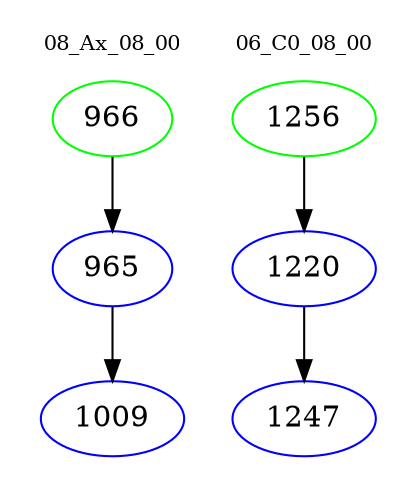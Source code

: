 digraph{
subgraph cluster_0 {
color = white
label = "08_Ax_08_00";
fontsize=10;
T0_966 [label="966", color="green"]
T0_966 -> T0_965 [color="black"]
T0_965 [label="965", color="blue"]
T0_965 -> T0_1009 [color="black"]
T0_1009 [label="1009", color="blue"]
}
subgraph cluster_1 {
color = white
label = "06_C0_08_00";
fontsize=10;
T1_1256 [label="1256", color="green"]
T1_1256 -> T1_1220 [color="black"]
T1_1220 [label="1220", color="blue"]
T1_1220 -> T1_1247 [color="black"]
T1_1247 [label="1247", color="blue"]
}
}

